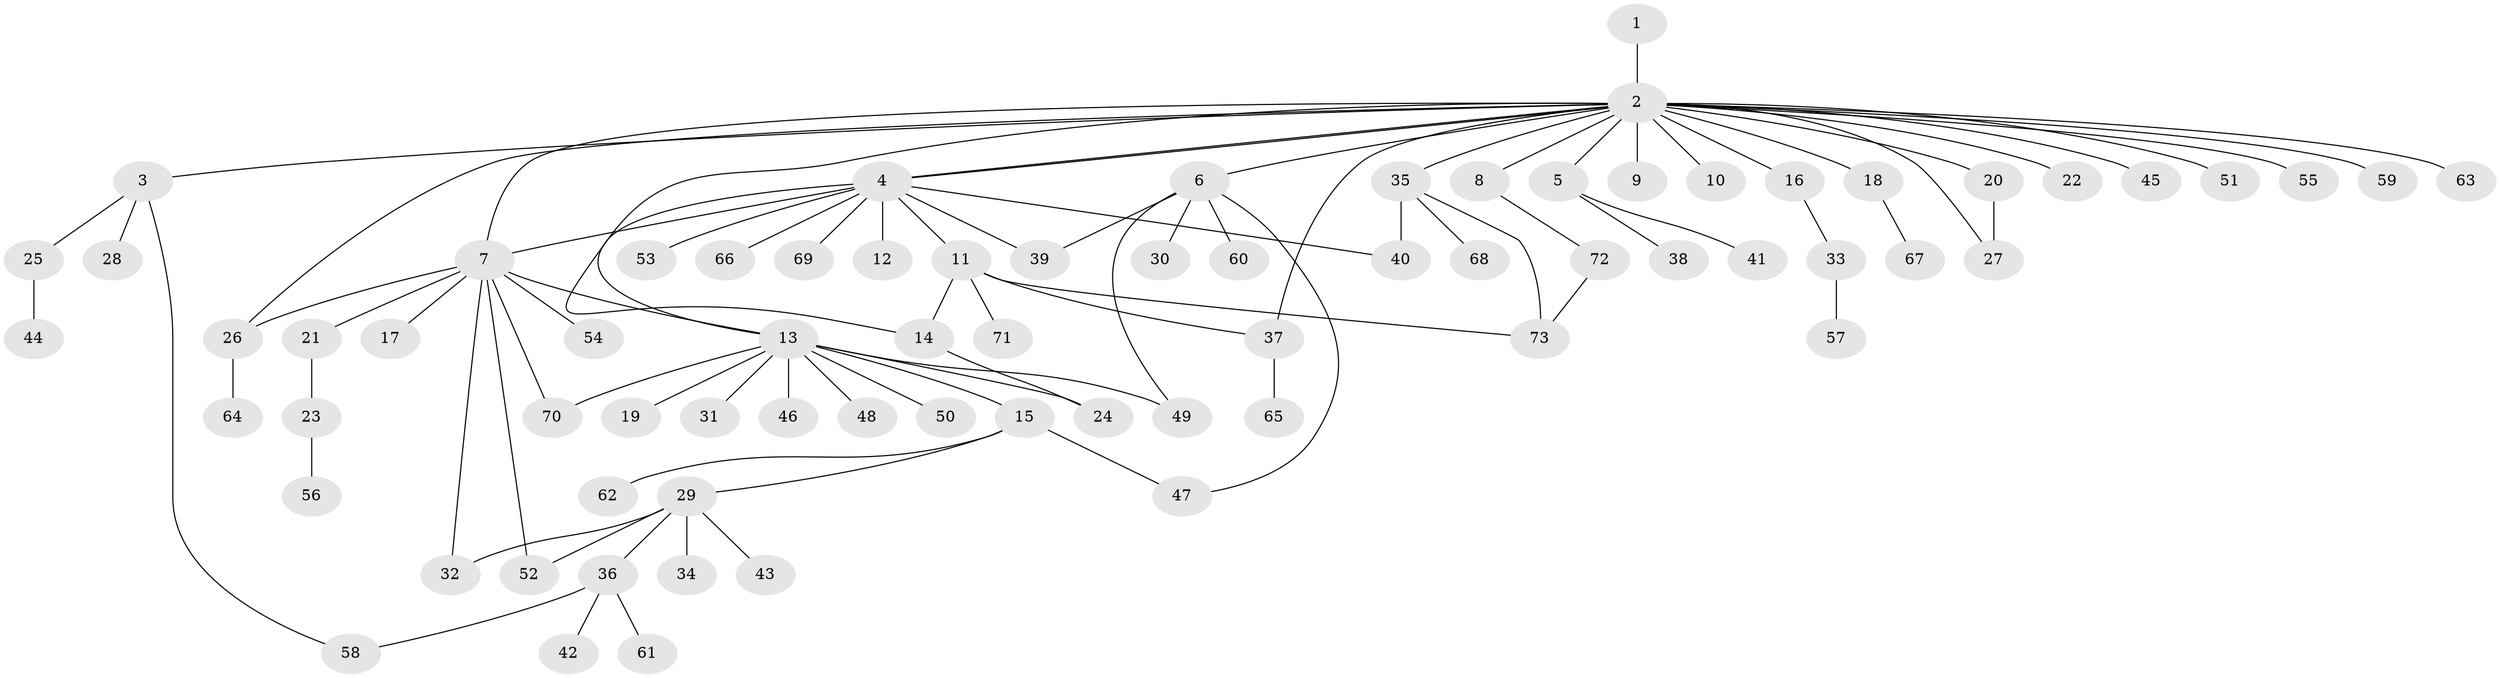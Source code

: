 // Generated by graph-tools (version 1.1) at 2025/35/03/09/25 02:35:48]
// undirected, 73 vertices, 90 edges
graph export_dot {
graph [start="1"]
  node [color=gray90,style=filled];
  1;
  2;
  3;
  4;
  5;
  6;
  7;
  8;
  9;
  10;
  11;
  12;
  13;
  14;
  15;
  16;
  17;
  18;
  19;
  20;
  21;
  22;
  23;
  24;
  25;
  26;
  27;
  28;
  29;
  30;
  31;
  32;
  33;
  34;
  35;
  36;
  37;
  38;
  39;
  40;
  41;
  42;
  43;
  44;
  45;
  46;
  47;
  48;
  49;
  50;
  51;
  52;
  53;
  54;
  55;
  56;
  57;
  58;
  59;
  60;
  61;
  62;
  63;
  64;
  65;
  66;
  67;
  68;
  69;
  70;
  71;
  72;
  73;
  1 -- 2;
  2 -- 3;
  2 -- 4;
  2 -- 4;
  2 -- 5;
  2 -- 6;
  2 -- 7;
  2 -- 8;
  2 -- 9;
  2 -- 10;
  2 -- 14;
  2 -- 16;
  2 -- 18;
  2 -- 20;
  2 -- 22;
  2 -- 26;
  2 -- 27;
  2 -- 35;
  2 -- 37;
  2 -- 45;
  2 -- 51;
  2 -- 55;
  2 -- 59;
  2 -- 63;
  3 -- 25;
  3 -- 28;
  3 -- 58;
  4 -- 7;
  4 -- 11;
  4 -- 12;
  4 -- 13;
  4 -- 39;
  4 -- 40;
  4 -- 53;
  4 -- 66;
  4 -- 69;
  5 -- 38;
  5 -- 41;
  6 -- 30;
  6 -- 39;
  6 -- 47;
  6 -- 49;
  6 -- 60;
  7 -- 13;
  7 -- 17;
  7 -- 21;
  7 -- 26;
  7 -- 32;
  7 -- 52;
  7 -- 54;
  7 -- 70;
  8 -- 72;
  11 -- 14;
  11 -- 37;
  11 -- 71;
  11 -- 73;
  13 -- 15;
  13 -- 19;
  13 -- 24;
  13 -- 31;
  13 -- 46;
  13 -- 48;
  13 -- 49;
  13 -- 50;
  13 -- 70;
  14 -- 24;
  15 -- 29;
  15 -- 47;
  15 -- 62;
  16 -- 33;
  18 -- 67;
  20 -- 27;
  21 -- 23;
  23 -- 56;
  25 -- 44;
  26 -- 64;
  29 -- 32;
  29 -- 34;
  29 -- 36;
  29 -- 43;
  29 -- 52;
  33 -- 57;
  35 -- 40;
  35 -- 68;
  35 -- 73;
  36 -- 42;
  36 -- 58;
  36 -- 61;
  37 -- 65;
  72 -- 73;
}
